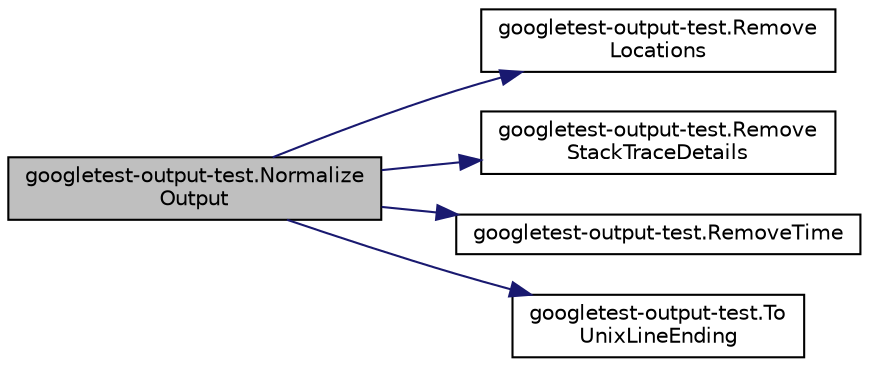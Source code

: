 digraph "googletest-output-test.NormalizeOutput"
{
 // LATEX_PDF_SIZE
  bgcolor="transparent";
  edge [fontname="Helvetica",fontsize="10",labelfontname="Helvetica",labelfontsize="10"];
  node [fontname="Helvetica",fontsize="10",shape=record];
  rankdir="LR";
  Node1 [label="googletest-output-test.Normalize\lOutput",height=0.2,width=0.4,color="black", fillcolor="grey75", style="filled", fontcolor="black",tooltip=" "];
  Node1 -> Node2 [color="midnightblue",fontsize="10",style="solid",fontname="Helvetica"];
  Node2 [label="googletest-output-test.Remove\lLocations",height=0.2,width=0.4,color="black",URL="$namespacegoogletest-output-test.html#a3efeac91fe31d59559f53c5888e64e82",tooltip=" "];
  Node1 -> Node3 [color="midnightblue",fontsize="10",style="solid",fontname="Helvetica"];
  Node3 [label="googletest-output-test.Remove\lStackTraceDetails",height=0.2,width=0.4,color="black",URL="$namespacegoogletest-output-test.html#ae092cb89e71f6dd2f9e4c403ee43ee64",tooltip=" "];
  Node1 -> Node4 [color="midnightblue",fontsize="10",style="solid",fontname="Helvetica"];
  Node4 [label="googletest-output-test.RemoveTime",height=0.2,width=0.4,color="black",URL="$namespacegoogletest-output-test.html#a4f69487747e80f918be30f8fa47ef807",tooltip=" "];
  Node1 -> Node5 [color="midnightblue",fontsize="10",style="solid",fontname="Helvetica"];
  Node5 [label="googletest-output-test.To\lUnixLineEnding",height=0.2,width=0.4,color="black",URL="$namespacegoogletest-output-test.html#a5def06b36cb618d010e54bc71b07c36e",tooltip=" "];
}
